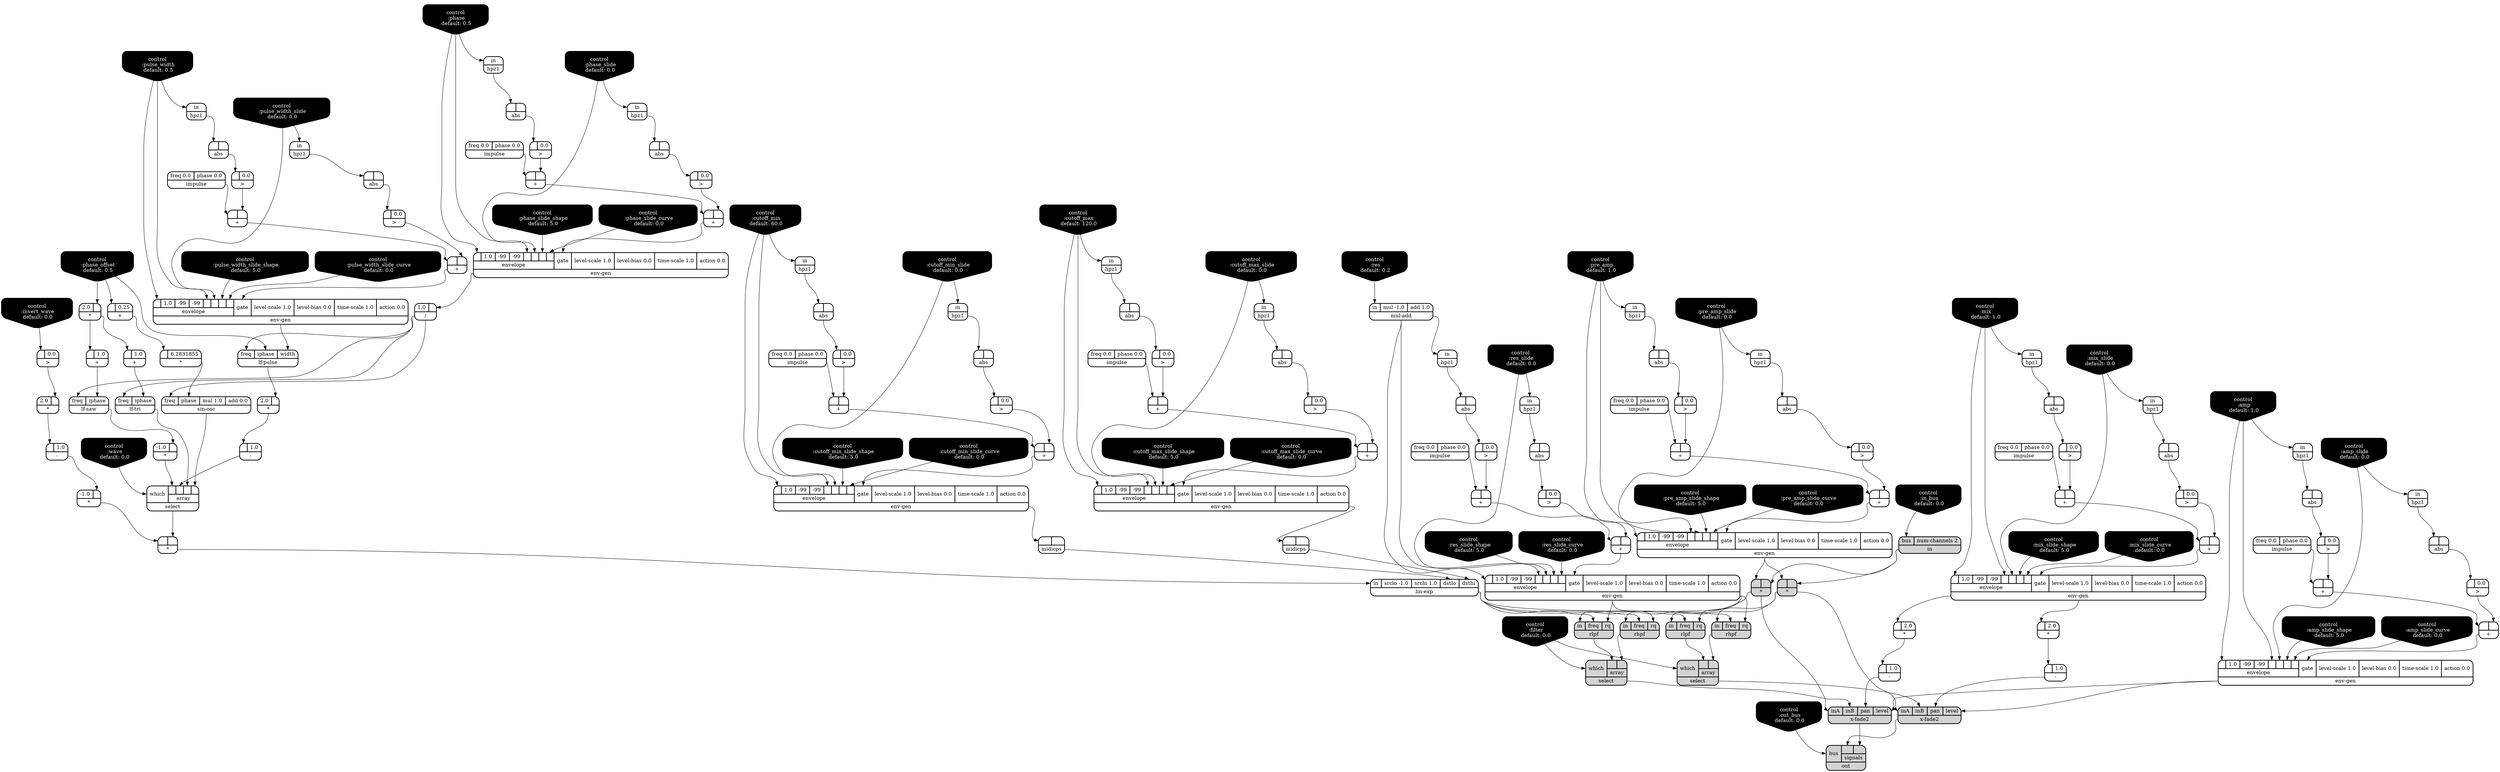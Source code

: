 digraph synthdef {
49 [label = "{{ <a> |<b> } |<__UG_NAME__>* }" style="filled, bold, rounded"  shape=record rankdir=LR];
51 [label = "{{ <a> 2.0|<b> } |<__UG_NAME__>* }" style="bold, rounded" shape=record rankdir=LR];
53 [label = "{{ <a> -1.0|<b> } |<__UG_NAME__>* }" style="bold, rounded" shape=record rankdir=LR];
65 [label = "{{ <a> 2.0|<b> } |<__UG_NAME__>* }" style="bold, rounded" shape=record rankdir=LR];
68 [label = "{{ <a> -1.0|<b> } |<__UG_NAME__>* }" style="bold, rounded" shape=record rankdir=LR];
80 [label = "{{ <a> 2.0|<b> } |<__UG_NAME__>* }" style="bold, rounded" shape=record rankdir=LR];
85 [label = "{{ <a> |<b> 6.2831855} |<__UG_NAME__>* }" style="bold, rounded" shape=record rankdir=LR];
88 [label = "{{ <a> |<b> } |<__UG_NAME__>* }" style="bold, rounded" shape=record rankdir=LR];
146 [label = "{{ <a> |<b> 2.0} |<__UG_NAME__>* }" style="bold, rounded" shape=record rankdir=LR];
149 [label = "{{ <a> |<b> 2.0} |<__UG_NAME__>* }" style="bold, rounded" shape=record rankdir=LR];
150 [label = "{{ <a> |<b> } |<__UG_NAME__>* }" style="filled, bold, rounded"  shape=record rankdir=LR];
42 [label = "{{ <a> |<b> } |<__UG_NAME__>+ }" style="bold, rounded" shape=record rankdir=LR];
46 [label = "{{ <a> |<b> } |<__UG_NAME__>+ }" style="bold, rounded" shape=record rankdir=LR];
58 [label = "{{ <a> |<b> } |<__UG_NAME__>+ }" style="bold, rounded" shape=record rankdir=LR];
62 [label = "{{ <a> |<b> } |<__UG_NAME__>+ }" style="bold, rounded" shape=record rankdir=LR];
66 [label = "{{ <a> |<b> 1.0} |<__UG_NAME__>+ }" style="bold, rounded" shape=record rankdir=LR];
73 [label = "{{ <a> |<b> } |<__UG_NAME__>+ }" style="bold, rounded" shape=record rankdir=LR];
77 [label = "{{ <a> |<b> } |<__UG_NAME__>+ }" style="bold, rounded" shape=record rankdir=LR];
82 [label = "{{ <a> |<b> 1.0} |<__UG_NAME__>+ }" style="bold, rounded" shape=record rankdir=LR];
84 [label = "{{ <a> |<b> 0.25} |<__UG_NAME__>+ }" style="bold, rounded" shape=record rankdir=LR];
93 [label = "{{ <a> |<b> } |<__UG_NAME__>+ }" style="bold, rounded" shape=record rankdir=LR];
97 [label = "{{ <a> |<b> } |<__UG_NAME__>+ }" style="bold, rounded" shape=record rankdir=LR];
104 [label = "{{ <a> |<b> } |<__UG_NAME__>+ }" style="bold, rounded" shape=record rankdir=LR];
108 [label = "{{ <a> |<b> } |<__UG_NAME__>+ }" style="bold, rounded" shape=record rankdir=LR];
117 [label = "{{ <a> |<b> } |<__UG_NAME__>+ }" style="bold, rounded" shape=record rankdir=LR];
121 [label = "{{ <a> |<b> } |<__UG_NAME__>+ }" style="bold, rounded" shape=record rankdir=LR];
131 [label = "{{ <a> |<b> } |<__UG_NAME__>+ }" style="bold, rounded" shape=record rankdir=LR];
135 [label = "{{ <a> |<b> } |<__UG_NAME__>+ }" style="bold, rounded" shape=record rankdir=LR];
142 [label = "{{ <a> |<b> } |<__UG_NAME__>+ }" style="bold, rounded" shape=record rankdir=LR];
144 [label = "{{ <a> |<b> } |<__UG_NAME__>+ }" style="bold, rounded" shape=record rankdir=LR];
52 [label = "{{ <a> |<b> 1.0} |<__UG_NAME__>- }" style="bold, rounded" shape=record rankdir=LR];
81 [label = "{{ <a> |<b> 1.0} |<__UG_NAME__>- }" style="bold, rounded" shape=record rankdir=LR];
147 [label = "{{ <a> |<b> 1.0} |<__UG_NAME__>- }" style="bold, rounded" shape=record rankdir=LR];
154 [label = "{{ <a> |<b> 1.0} |<__UG_NAME__>- }" style="bold, rounded" shape=record rankdir=LR];
64 [label = "{{ <a> 1.0|<b> } |<__UG_NAME__>/ }" style="bold, rounded" shape=record rankdir=LR];
41 [label = "{{ <a> |<b> 0.0} |<__UG_NAME__>\> }" style="bold, rounded" shape=record rankdir=LR];
45 [label = "{{ <a> |<b> 0.0} |<__UG_NAME__>\> }" style="bold, rounded" shape=record rankdir=LR];
50 [label = "{{ <a> |<b> 0.0} |<__UG_NAME__>\> }" style="bold, rounded" shape=record rankdir=LR];
57 [label = "{{ <a> |<b> 0.0} |<__UG_NAME__>\> }" style="bold, rounded" shape=record rankdir=LR];
61 [label = "{{ <a> |<b> 0.0} |<__UG_NAME__>\> }" style="bold, rounded" shape=record rankdir=LR];
72 [label = "{{ <a> |<b> 0.0} |<__UG_NAME__>\> }" style="bold, rounded" shape=record rankdir=LR];
76 [label = "{{ <a> |<b> 0.0} |<__UG_NAME__>\> }" style="bold, rounded" shape=record rankdir=LR];
92 [label = "{{ <a> |<b> 0.0} |<__UG_NAME__>\> }" style="bold, rounded" shape=record rankdir=LR];
96 [label = "{{ <a> |<b> 0.0} |<__UG_NAME__>\> }" style="bold, rounded" shape=record rankdir=LR];
103 [label = "{{ <a> |<b> 0.0} |<__UG_NAME__>\> }" style="bold, rounded" shape=record rankdir=LR];
107 [label = "{{ <a> |<b> 0.0} |<__UG_NAME__>\> }" style="bold, rounded" shape=record rankdir=LR];
116 [label = "{{ <a> |<b> 0.0} |<__UG_NAME__>\> }" style="bold, rounded" shape=record rankdir=LR];
120 [label = "{{ <a> |<b> 0.0} |<__UG_NAME__>\> }" style="bold, rounded" shape=record rankdir=LR];
130 [label = "{{ <a> |<b> 0.0} |<__UG_NAME__>\> }" style="bold, rounded" shape=record rankdir=LR];
134 [label = "{{ <a> |<b> 0.0} |<__UG_NAME__>\> }" style="bold, rounded" shape=record rankdir=LR];
141 [label = "{{ <a> |<b> 0.0} |<__UG_NAME__>\> }" style="bold, rounded" shape=record rankdir=LR];
143 [label = "{{ <a> |<b> 0.0} |<__UG_NAME__>\> }" style="bold, rounded" shape=record rankdir=LR];
40 [label = "{{ <a> |<b> } |<__UG_NAME__>abs }" style="bold, rounded" shape=record rankdir=LR];
44 [label = "{{ <a> |<b> } |<__UG_NAME__>abs }" style="bold, rounded" shape=record rankdir=LR];
56 [label = "{{ <a> |<b> } |<__UG_NAME__>abs }" style="bold, rounded" shape=record rankdir=LR];
60 [label = "{{ <a> |<b> } |<__UG_NAME__>abs }" style="bold, rounded" shape=record rankdir=LR];
71 [label = "{{ <a> |<b> } |<__UG_NAME__>abs }" style="bold, rounded" shape=record rankdir=LR];
75 [label = "{{ <a> |<b> } |<__UG_NAME__>abs }" style="bold, rounded" shape=record rankdir=LR];
91 [label = "{{ <a> |<b> } |<__UG_NAME__>abs }" style="bold, rounded" shape=record rankdir=LR];
95 [label = "{{ <a> |<b> } |<__UG_NAME__>abs }" style="bold, rounded" shape=record rankdir=LR];
102 [label = "{{ <a> |<b> } |<__UG_NAME__>abs }" style="bold, rounded" shape=record rankdir=LR];
106 [label = "{{ <a> |<b> } |<__UG_NAME__>abs }" style="bold, rounded" shape=record rankdir=LR];
115 [label = "{{ <a> |<b> } |<__UG_NAME__>abs }" style="bold, rounded" shape=record rankdir=LR];
119 [label = "{{ <a> |<b> } |<__UG_NAME__>abs }" style="bold, rounded" shape=record rankdir=LR];
129 [label = "{{ <a> |<b> } |<__UG_NAME__>abs }" style="bold, rounded" shape=record rankdir=LR];
133 [label = "{{ <a> |<b> } |<__UG_NAME__>abs }" style="bold, rounded" shape=record rankdir=LR];
138 [label = "{{ <a> |<b> } |<__UG_NAME__>abs }" style="bold, rounded" shape=record rankdir=LR];
139 [label = "{{ <a> |<b> } |<__UG_NAME__>abs }" style="bold, rounded" shape=record rankdir=LR];
0 [label = "control
 :amp
 default: 1.0" shape=invhouse style="rounded, filled, bold" fillcolor=black fontcolor=white ]; 
1 [label = "control
 :amp_slide
 default: 0.0" shape=invhouse style="rounded, filled, bold" fillcolor=black fontcolor=white ]; 
2 [label = "control
 :amp_slide_shape
 default: 5.0" shape=invhouse style="rounded, filled, bold" fillcolor=black fontcolor=white ]; 
3 [label = "control
 :amp_slide_curve
 default: 0.0" shape=invhouse style="rounded, filled, bold" fillcolor=black fontcolor=white ]; 
4 [label = "control
 :mix
 default: 1.0" shape=invhouse style="rounded, filled, bold" fillcolor=black fontcolor=white ]; 
5 [label = "control
 :mix_slide
 default: 0.0" shape=invhouse style="rounded, filled, bold" fillcolor=black fontcolor=white ]; 
6 [label = "control
 :mix_slide_shape
 default: 5.0" shape=invhouse style="rounded, filled, bold" fillcolor=black fontcolor=white ]; 
7 [label = "control
 :mix_slide_curve
 default: 0.0" shape=invhouse style="rounded, filled, bold" fillcolor=black fontcolor=white ]; 
8 [label = "control
 :pre_amp
 default: 1.0" shape=invhouse style="rounded, filled, bold" fillcolor=black fontcolor=white ]; 
9 [label = "control
 :pre_amp_slide
 default: 0.0" shape=invhouse style="rounded, filled, bold" fillcolor=black fontcolor=white ]; 
10 [label = "control
 :pre_amp_slide_shape
 default: 5.0" shape=invhouse style="rounded, filled, bold" fillcolor=black fontcolor=white ]; 
11 [label = "control
 :pre_amp_slide_curve
 default: 0.0" shape=invhouse style="rounded, filled, bold" fillcolor=black fontcolor=white ]; 
12 [label = "control
 :phase
 default: 0.5" shape=invhouse style="rounded, filled, bold" fillcolor=black fontcolor=white ]; 
13 [label = "control
 :phase_slide
 default: 0.0" shape=invhouse style="rounded, filled, bold" fillcolor=black fontcolor=white ]; 
14 [label = "control
 :phase_slide_shape
 default: 5.0" shape=invhouse style="rounded, filled, bold" fillcolor=black fontcolor=white ]; 
15 [label = "control
 :phase_slide_curve
 default: 0.0" shape=invhouse style="rounded, filled, bold" fillcolor=black fontcolor=white ]; 
16 [label = "control
 :cutoff_min
 default: 60.0" shape=invhouse style="rounded, filled, bold" fillcolor=black fontcolor=white ]; 
17 [label = "control
 :cutoff_min_slide
 default: 0.0" shape=invhouse style="rounded, filled, bold" fillcolor=black fontcolor=white ]; 
18 [label = "control
 :cutoff_min_slide_shape
 default: 5.0" shape=invhouse style="rounded, filled, bold" fillcolor=black fontcolor=white ]; 
19 [label = "control
 :cutoff_min_slide_curve
 default: 0.0" shape=invhouse style="rounded, filled, bold" fillcolor=black fontcolor=white ]; 
20 [label = "control
 :cutoff_max
 default: 120.0" shape=invhouse style="rounded, filled, bold" fillcolor=black fontcolor=white ]; 
21 [label = "control
 :cutoff_max_slide
 default: 0.0" shape=invhouse style="rounded, filled, bold" fillcolor=black fontcolor=white ]; 
22 [label = "control
 :cutoff_max_slide_shape
 default: 5.0" shape=invhouse style="rounded, filled, bold" fillcolor=black fontcolor=white ]; 
23 [label = "control
 :cutoff_max_slide_curve
 default: 0.0" shape=invhouse style="rounded, filled, bold" fillcolor=black fontcolor=white ]; 
24 [label = "control
 :res
 default: 0.2" shape=invhouse style="rounded, filled, bold" fillcolor=black fontcolor=white ]; 
25 [label = "control
 :res_slide
 default: 0.0" shape=invhouse style="rounded, filled, bold" fillcolor=black fontcolor=white ]; 
26 [label = "control
 :res_slide_shape
 default: 5.0" shape=invhouse style="rounded, filled, bold" fillcolor=black fontcolor=white ]; 
27 [label = "control
 :res_slide_curve
 default: 0.0" shape=invhouse style="rounded, filled, bold" fillcolor=black fontcolor=white ]; 
28 [label = "control
 :phase_offset
 default: 0.5" shape=invhouse style="rounded, filled, bold" fillcolor=black fontcolor=white ]; 
29 [label = "control
 :wave
 default: 0.0" shape=invhouse style="rounded, filled, bold" fillcolor=black fontcolor=white ]; 
30 [label = "control
 :invert_wave
 default: 0.0" shape=invhouse style="rounded, filled, bold" fillcolor=black fontcolor=white ]; 
31 [label = "control
 :pulse_width
 default: 0.5" shape=invhouse style="rounded, filled, bold" fillcolor=black fontcolor=white ]; 
32 [label = "control
 :pulse_width_slide
 default: 0.0" shape=invhouse style="rounded, filled, bold" fillcolor=black fontcolor=white ]; 
33 [label = "control
 :pulse_width_slide_shape
 default: 5.0" shape=invhouse style="rounded, filled, bold" fillcolor=black fontcolor=white ]; 
34 [label = "control
 :pulse_width_slide_curve
 default: 0.0" shape=invhouse style="rounded, filled, bold" fillcolor=black fontcolor=white ]; 
35 [label = "control
 :filter
 default: 0.0" shape=invhouse style="rounded, filled, bold" fillcolor=black fontcolor=white ]; 
36 [label = "control
 :in_bus
 default: 0.0" shape=invhouse style="rounded, filled, bold" fillcolor=black fontcolor=white ]; 
37 [label = "control
 :out_bus
 default: 0.0" shape=invhouse style="rounded, filled, bold" fillcolor=black fontcolor=white ]; 
47 [label = "{{ {{<envelope___control___0>|1.0|-99|-99|<envelope___control___4>|<envelope___control___5>|<envelope___control___6>|<envelope___control___7>}|envelope}|<gate> gate|<level____scale> level-scale 1.0|<level____bias> level-bias 0.0|<time____scale> time-scale 1.0|<action> action 0.0} |<__UG_NAME__>env-gen }" style="bold, rounded" shape=record rankdir=LR];
63 [label = "{{ {{<envelope___control___0>|1.0|-99|-99|<envelope___control___4>|<envelope___control___5>|<envelope___control___6>|<envelope___control___7>}|envelope}|<gate> gate|<level____scale> level-scale 1.0|<level____bias> level-bias 0.0|<time____scale> time-scale 1.0|<action> action 0.0} |<__UG_NAME__>env-gen }" style="bold, rounded" shape=record rankdir=LR];
78 [label = "{{ {{<envelope___control___0>|1.0|-99|-99|<envelope___control___4>|<envelope___control___5>|<envelope___control___6>|<envelope___control___7>}|envelope}|<gate> gate|<level____scale> level-scale 1.0|<level____bias> level-bias 0.0|<time____scale> time-scale 1.0|<action> action 0.0} |<__UG_NAME__>env-gen }" style="bold, rounded" shape=record rankdir=LR];
98 [label = "{{ {{<envelope___control___0>|1.0|-99|-99|<envelope___control___4>|<envelope___control___5>|<envelope___control___6>|<envelope___control___7>}|envelope}|<gate> gate|<level____scale> level-scale 1.0|<level____bias> level-bias 0.0|<time____scale> time-scale 1.0|<action> action 0.0} |<__UG_NAME__>env-gen }" style="bold, rounded" shape=record rankdir=LR];
109 [label = "{{ {{<envelope___control___0>|1.0|-99|-99|<envelope___control___4>|<envelope___control___5>|<envelope___control___6>|<envelope___control___7>}|envelope}|<gate> gate|<level____scale> level-scale 1.0|<level____bias> level-bias 0.0|<time____scale> time-scale 1.0|<action> action 0.0} |<__UG_NAME__>env-gen }" style="bold, rounded" shape=record rankdir=LR];
122 [label = "{{ {{<envelope___mul____add___0>|1.0|-99|-99|<envelope___mul____add___4>|<envelope___control___5>|<envelope___control___6>|<envelope___control___7>}|envelope}|<gate> gate|<level____scale> level-scale 1.0|<level____bias> level-bias 0.0|<time____scale> time-scale 1.0|<action> action 0.0} |<__UG_NAME__>env-gen }" style="bold, rounded" shape=record rankdir=LR];
136 [label = "{{ {{<envelope___control___0>|1.0|-99|-99|<envelope___control___4>|<envelope___control___5>|<envelope___control___6>|<envelope___control___7>}|envelope}|<gate> gate|<level____scale> level-scale 1.0|<level____bias> level-bias 0.0|<time____scale> time-scale 1.0|<action> action 0.0} |<__UG_NAME__>env-gen }" style="bold, rounded" shape=record rankdir=LR];
145 [label = "{{ {{<envelope___control___0>|1.0|-99|-99|<envelope___control___4>|<envelope___control___5>|<envelope___control___6>|<envelope___control___7>}|envelope}|<gate> gate|<level____scale> level-scale 1.0|<level____bias> level-bias 0.0|<time____scale> time-scale 1.0|<action> action 0.0} |<__UG_NAME__>env-gen }" style="bold, rounded" shape=record rankdir=LR];
39 [label = "{{ <in> in} |<__UG_NAME__>hpz1 }" style="bold, rounded" shape=record rankdir=LR];
43 [label = "{{ <in> in} |<__UG_NAME__>hpz1 }" style="bold, rounded" shape=record rankdir=LR];
55 [label = "{{ <in> in} |<__UG_NAME__>hpz1 }" style="bold, rounded" shape=record rankdir=LR];
59 [label = "{{ <in> in} |<__UG_NAME__>hpz1 }" style="bold, rounded" shape=record rankdir=LR];
70 [label = "{{ <in> in} |<__UG_NAME__>hpz1 }" style="bold, rounded" shape=record rankdir=LR];
74 [label = "{{ <in> in} |<__UG_NAME__>hpz1 }" style="bold, rounded" shape=record rankdir=LR];
90 [label = "{{ <in> in} |<__UG_NAME__>hpz1 }" style="bold, rounded" shape=record rankdir=LR];
94 [label = "{{ <in> in} |<__UG_NAME__>hpz1 }" style="bold, rounded" shape=record rankdir=LR];
101 [label = "{{ <in> in} |<__UG_NAME__>hpz1 }" style="bold, rounded" shape=record rankdir=LR];
105 [label = "{{ <in> in} |<__UG_NAME__>hpz1 }" style="bold, rounded" shape=record rankdir=LR];
114 [label = "{{ <in> in} |<__UG_NAME__>hpz1 }" style="bold, rounded" shape=record rankdir=LR];
118 [label = "{{ <in> in} |<__UG_NAME__>hpz1 }" style="bold, rounded" shape=record rankdir=LR];
126 [label = "{{ <in> in} |<__UG_NAME__>hpz1 }" style="bold, rounded" shape=record rankdir=LR];
128 [label = "{{ <in> in} |<__UG_NAME__>hpz1 }" style="bold, rounded" shape=record rankdir=LR];
132 [label = "{{ <in> in} |<__UG_NAME__>hpz1 }" style="bold, rounded" shape=record rankdir=LR];
137 [label = "{{ <in> in} |<__UG_NAME__>hpz1 }" style="bold, rounded" shape=record rankdir=LR];
38 [label = "{{ <freq> freq 0.0|<phase> phase 0.0} |<__UG_NAME__>impulse }" style="bold, rounded" shape=record rankdir=LR];
54 [label = "{{ <freq> freq 0.0|<phase> phase 0.0} |<__UG_NAME__>impulse }" style="bold, rounded" shape=record rankdir=LR];
69 [label = "{{ <freq> freq 0.0|<phase> phase 0.0} |<__UG_NAME__>impulse }" style="bold, rounded" shape=record rankdir=LR];
89 [label = "{{ <freq> freq 0.0|<phase> phase 0.0} |<__UG_NAME__>impulse }" style="bold, rounded" shape=record rankdir=LR];
100 [label = "{{ <freq> freq 0.0|<phase> phase 0.0} |<__UG_NAME__>impulse }" style="bold, rounded" shape=record rankdir=LR];
112 [label = "{{ <freq> freq 0.0|<phase> phase 0.0} |<__UG_NAME__>impulse }" style="bold, rounded" shape=record rankdir=LR];
127 [label = "{{ <freq> freq 0.0|<phase> phase 0.0} |<__UG_NAME__>impulse }" style="bold, rounded" shape=record rankdir=LR];
140 [label = "{{ <freq> freq 0.0|<phase> phase 0.0} |<__UG_NAME__>impulse }" style="bold, rounded" shape=record rankdir=LR];
48 [label = "{{ <bus> bus|<num____channels> num-channels 2} |<__UG_NAME__>in }" style="filled, bold, rounded"  shape=record rankdir=LR];
79 [label = "{{ <freq> freq|<iphase> iphase|<width> width} |<__UG_NAME__>lf-pulse }" style="bold, rounded" shape=record rankdir=LR];
67 [label = "{{ <freq> freq|<iphase> iphase} |<__UG_NAME__>lf-saw }" style="bold, rounded" shape=record rankdir=LR];
83 [label = "{{ <freq> freq|<iphase> iphase} |<__UG_NAME__>lf-tri }" style="bold, rounded" shape=record rankdir=LR];
111 [label = "{{ <in> in|<srclo> srclo -1.0|<srchi> srchi 1.0|<dstlo> dstlo|<dsthi> dsthi} |<__UG_NAME__>lin-exp }" style="bold, rounded" shape=record rankdir=LR];
99 [label = "{{ <a> |<b> } |<__UG_NAME__>midicps }" style="bold, rounded" shape=record rankdir=LR];
110 [label = "{{ <a> |<b> } |<__UG_NAME__>midicps }" style="bold, rounded" shape=record rankdir=LR];
113 [label = "{{ <in> in|<mul> mul -1.0|<add> add 1.0} |<__UG_NAME__>mul-add }" style="bold, rounded" shape=record rankdir=LR];
156 [label = "{{ <bus> bus|{{<signals___x____fade2___0>|<signals___x____fade2___1>}|signals}} |<__UG_NAME__>out }" style="filled, bold, rounded"  shape=record rankdir=LR];
124 [label = "{{ <in> in|<freq> freq|<rq> rq} |<__UG_NAME__>rhpf }" style="filled, bold, rounded"  shape=record rankdir=LR];
152 [label = "{{ <in> in|<freq> freq|<rq> rq} |<__UG_NAME__>rhpf }" style="filled, bold, rounded"  shape=record rankdir=LR];
123 [label = "{{ <in> in|<freq> freq|<rq> rq} |<__UG_NAME__>rlpf }" style="filled, bold, rounded"  shape=record rankdir=LR];
151 [label = "{{ <in> in|<freq> freq|<rq> rq} |<__UG_NAME__>rlpf }" style="filled, bold, rounded"  shape=record rankdir=LR];
87 [label = "{{ <which> which|{{<array___binary____op____u____gen___0>|<array___binary____op____u____gen___1>|<array___lf____tri___2>|<array___sin____osc___3>}|array}} |<__UG_NAME__>select }" style="bold, rounded" shape=record rankdir=LR];
125 [label = "{{ <which> which|{{<array___rlpf___0>|<array___rhpf___1>}|array}} |<__UG_NAME__>select }" style="filled, bold, rounded"  shape=record rankdir=LR];
153 [label = "{{ <which> which|{{<array___rlpf___0>|<array___rhpf___1>}|array}} |<__UG_NAME__>select }" style="filled, bold, rounded"  shape=record rankdir=LR];
86 [label = "{{ <freq> freq|<phase> phase|<mul> mul 1.0|<add> add 0.0} |<__UG_NAME__>sin-osc }" style="bold, rounded" shape=record rankdir=LR];
148 [label = "{{ <ina> inA|<inb> inB|<pan> pan|<level> level} |<__UG_NAME__>x-fade2 }" style="filled, bold, rounded"  shape=record rankdir=LR];
155 [label = "{{ <ina> inA|<inb> inB|<pan> pan|<level> level} |<__UG_NAME__>x-fade2 }" style="filled, bold, rounded"  shape=record rankdir=LR];

48:__UG_NAME__ -> 49:b ;
47:__UG_NAME__ -> 49:a ;
50:__UG_NAME__ -> 51:b ;
52:__UG_NAME__ -> 53:b ;
28:__UG_NAME__ -> 65:b ;
67:__UG_NAME__ -> 68:b ;
79:__UG_NAME__ -> 80:b ;
84:__UG_NAME__ -> 85:a ;
87:__UG_NAME__ -> 88:b ;
53:__UG_NAME__ -> 88:a ;
145:__UG_NAME__ -> 146:a ;
145:__UG_NAME__ -> 149:a ;
48:__UG_NAME__ -> 150:b ;
47:__UG_NAME__ -> 150:a ;
41:__UG_NAME__ -> 42:b ;
38:__UG_NAME__ -> 42:a ;
45:__UG_NAME__ -> 46:b ;
42:__UG_NAME__ -> 46:a ;
57:__UG_NAME__ -> 58:b ;
54:__UG_NAME__ -> 58:a ;
61:__UG_NAME__ -> 62:b ;
58:__UG_NAME__ -> 62:a ;
65:__UG_NAME__ -> 66:a ;
72:__UG_NAME__ -> 73:b ;
69:__UG_NAME__ -> 73:a ;
76:__UG_NAME__ -> 77:b ;
73:__UG_NAME__ -> 77:a ;
65:__UG_NAME__ -> 82:a ;
28:__UG_NAME__ -> 84:a ;
92:__UG_NAME__ -> 93:b ;
89:__UG_NAME__ -> 93:a ;
96:__UG_NAME__ -> 97:b ;
93:__UG_NAME__ -> 97:a ;
103:__UG_NAME__ -> 104:b ;
100:__UG_NAME__ -> 104:a ;
107:__UG_NAME__ -> 108:b ;
104:__UG_NAME__ -> 108:a ;
116:__UG_NAME__ -> 117:b ;
112:__UG_NAME__ -> 117:a ;
120:__UG_NAME__ -> 121:b ;
117:__UG_NAME__ -> 121:a ;
130:__UG_NAME__ -> 131:b ;
127:__UG_NAME__ -> 131:a ;
134:__UG_NAME__ -> 135:b ;
131:__UG_NAME__ -> 135:a ;
141:__UG_NAME__ -> 142:b ;
140:__UG_NAME__ -> 142:a ;
143:__UG_NAME__ -> 144:b ;
142:__UG_NAME__ -> 144:a ;
51:__UG_NAME__ -> 52:a ;
80:__UG_NAME__ -> 81:a ;
146:__UG_NAME__ -> 147:a ;
149:__UG_NAME__ -> 154:a ;
63:__UG_NAME__ -> 64:b ;
40:__UG_NAME__ -> 41:a ;
44:__UG_NAME__ -> 45:a ;
30:__UG_NAME__ -> 50:a ;
56:__UG_NAME__ -> 57:a ;
60:__UG_NAME__ -> 61:a ;
71:__UG_NAME__ -> 72:a ;
75:__UG_NAME__ -> 76:a ;
91:__UG_NAME__ -> 92:a ;
95:__UG_NAME__ -> 96:a ;
102:__UG_NAME__ -> 103:a ;
106:__UG_NAME__ -> 107:a ;
115:__UG_NAME__ -> 116:a ;
119:__UG_NAME__ -> 120:a ;
129:__UG_NAME__ -> 130:a ;
133:__UG_NAME__ -> 134:a ;
138:__UG_NAME__ -> 141:a ;
139:__UG_NAME__ -> 143:a ;
39:__UG_NAME__ -> 40:a ;
43:__UG_NAME__ -> 44:a ;
55:__UG_NAME__ -> 56:a ;
59:__UG_NAME__ -> 60:a ;
70:__UG_NAME__ -> 71:a ;
74:__UG_NAME__ -> 75:a ;
90:__UG_NAME__ -> 91:a ;
94:__UG_NAME__ -> 95:a ;
101:__UG_NAME__ -> 102:a ;
105:__UG_NAME__ -> 106:a ;
114:__UG_NAME__ -> 115:a ;
118:__UG_NAME__ -> 119:a ;
128:__UG_NAME__ -> 129:a ;
132:__UG_NAME__ -> 133:a ;
137:__UG_NAME__ -> 138:a ;
126:__UG_NAME__ -> 139:a ;
46:__UG_NAME__ -> 47:gate ;
8:__UG_NAME__ -> 47:envelope___control___0 ;
8:__UG_NAME__ -> 47:envelope___control___4 ;
9:__UG_NAME__ -> 47:envelope___control___5 ;
10:__UG_NAME__ -> 47:envelope___control___6 ;
11:__UG_NAME__ -> 47:envelope___control___7 ;
62:__UG_NAME__ -> 63:gate ;
12:__UG_NAME__ -> 63:envelope___control___0 ;
12:__UG_NAME__ -> 63:envelope___control___4 ;
13:__UG_NAME__ -> 63:envelope___control___5 ;
14:__UG_NAME__ -> 63:envelope___control___6 ;
15:__UG_NAME__ -> 63:envelope___control___7 ;
77:__UG_NAME__ -> 78:gate ;
31:__UG_NAME__ -> 78:envelope___control___0 ;
31:__UG_NAME__ -> 78:envelope___control___4 ;
32:__UG_NAME__ -> 78:envelope___control___5 ;
33:__UG_NAME__ -> 78:envelope___control___6 ;
34:__UG_NAME__ -> 78:envelope___control___7 ;
97:__UG_NAME__ -> 98:gate ;
16:__UG_NAME__ -> 98:envelope___control___0 ;
16:__UG_NAME__ -> 98:envelope___control___4 ;
17:__UG_NAME__ -> 98:envelope___control___5 ;
18:__UG_NAME__ -> 98:envelope___control___6 ;
19:__UG_NAME__ -> 98:envelope___control___7 ;
108:__UG_NAME__ -> 109:gate ;
20:__UG_NAME__ -> 109:envelope___control___0 ;
20:__UG_NAME__ -> 109:envelope___control___4 ;
21:__UG_NAME__ -> 109:envelope___control___5 ;
22:__UG_NAME__ -> 109:envelope___control___6 ;
23:__UG_NAME__ -> 109:envelope___control___7 ;
121:__UG_NAME__ -> 122:gate ;
113:__UG_NAME__ -> 122:envelope___mul____add___0 ;
113:__UG_NAME__ -> 122:envelope___mul____add___4 ;
25:__UG_NAME__ -> 122:envelope___control___5 ;
26:__UG_NAME__ -> 122:envelope___control___6 ;
27:__UG_NAME__ -> 122:envelope___control___7 ;
135:__UG_NAME__ -> 136:gate ;
0:__UG_NAME__ -> 136:envelope___control___0 ;
0:__UG_NAME__ -> 136:envelope___control___4 ;
1:__UG_NAME__ -> 136:envelope___control___5 ;
2:__UG_NAME__ -> 136:envelope___control___6 ;
3:__UG_NAME__ -> 136:envelope___control___7 ;
144:__UG_NAME__ -> 145:gate ;
4:__UG_NAME__ -> 145:envelope___control___0 ;
4:__UG_NAME__ -> 145:envelope___control___4 ;
5:__UG_NAME__ -> 145:envelope___control___5 ;
6:__UG_NAME__ -> 145:envelope___control___6 ;
7:__UG_NAME__ -> 145:envelope___control___7 ;
8:__UG_NAME__ -> 39:in ;
9:__UG_NAME__ -> 43:in ;
12:__UG_NAME__ -> 55:in ;
13:__UG_NAME__ -> 59:in ;
31:__UG_NAME__ -> 70:in ;
32:__UG_NAME__ -> 74:in ;
16:__UG_NAME__ -> 90:in ;
17:__UG_NAME__ -> 94:in ;
20:__UG_NAME__ -> 101:in ;
21:__UG_NAME__ -> 105:in ;
113:__UG_NAME__ -> 114:in ;
25:__UG_NAME__ -> 118:in ;
5:__UG_NAME__ -> 126:in ;
0:__UG_NAME__ -> 128:in ;
1:__UG_NAME__ -> 132:in ;
4:__UG_NAME__ -> 137:in ;
36:__UG_NAME__ -> 48:bus ;
78:__UG_NAME__ -> 79:width ;
28:__UG_NAME__ -> 79:iphase ;
64:__UG_NAME__ -> 79:freq ;
66:__UG_NAME__ -> 67:iphase ;
64:__UG_NAME__ -> 67:freq ;
82:__UG_NAME__ -> 83:iphase ;
64:__UG_NAME__ -> 83:freq ;
110:__UG_NAME__ -> 111:dsthi ;
99:__UG_NAME__ -> 111:dstlo ;
88:__UG_NAME__ -> 111:in ;
98:__UG_NAME__ -> 99:a ;
109:__UG_NAME__ -> 110:a ;
24:__UG_NAME__ -> 113:in ;
155:__UG_NAME__ -> 156:signals___x____fade2___0 ;
148:__UG_NAME__ -> 156:signals___x____fade2___1 ;
37:__UG_NAME__ -> 156:bus ;
122:__UG_NAME__ -> 124:rq ;
111:__UG_NAME__ -> 124:freq ;
49:__UG_NAME__ -> 124:in ;
122:__UG_NAME__ -> 152:rq ;
111:__UG_NAME__ -> 152:freq ;
150:__UG_NAME__ -> 152:in ;
122:__UG_NAME__ -> 123:rq ;
111:__UG_NAME__ -> 123:freq ;
49:__UG_NAME__ -> 123:in ;
122:__UG_NAME__ -> 151:rq ;
111:__UG_NAME__ -> 151:freq ;
150:__UG_NAME__ -> 151:in ;
68:__UG_NAME__ -> 87:array___binary____op____u____gen___0 ;
81:__UG_NAME__ -> 87:array___binary____op____u____gen___1 ;
83:__UG_NAME__ -> 87:array___lf____tri___2 ;
86:__UG_NAME__ -> 87:array___sin____osc___3 ;
29:__UG_NAME__ -> 87:which ;
123:__UG_NAME__ -> 125:array___rlpf___0 ;
124:__UG_NAME__ -> 125:array___rhpf___1 ;
35:__UG_NAME__ -> 125:which ;
151:__UG_NAME__ -> 153:array___rlpf___0 ;
152:__UG_NAME__ -> 153:array___rhpf___1 ;
35:__UG_NAME__ -> 153:which ;
85:__UG_NAME__ -> 86:phase ;
64:__UG_NAME__ -> 86:freq ;
136:__UG_NAME__ -> 148:level ;
147:__UG_NAME__ -> 148:pan ;
125:__UG_NAME__ -> 148:inb ;
49:__UG_NAME__ -> 148:ina ;
136:__UG_NAME__ -> 155:level ;
154:__UG_NAME__ -> 155:pan ;
153:__UG_NAME__ -> 155:inb ;
150:__UG_NAME__ -> 155:ina ;

}